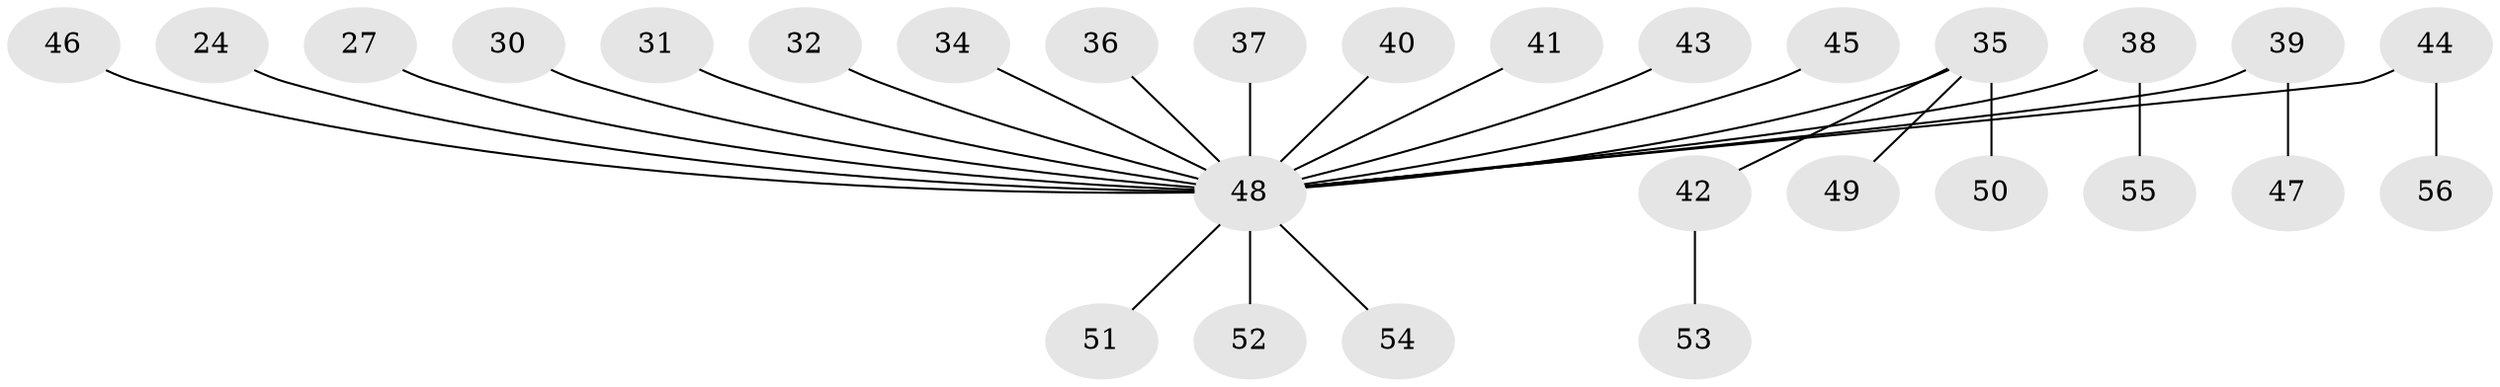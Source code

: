 // original degree distribution, {3: 0.125, 6: 0.03571428571428571, 2: 0.21428571428571427, 1: 0.5178571428571429, 4: 0.10714285714285714}
// Generated by graph-tools (version 1.1) at 2025/52/03/09/25 04:52:50]
// undirected, 28 vertices, 27 edges
graph export_dot {
graph [start="1"]
  node [color=gray90,style=filled];
  24;
  27;
  30;
  31;
  32 [super="+22"];
  34;
  35 [super="+5+29"];
  36;
  37;
  38;
  39;
  40;
  41;
  42;
  43;
  44;
  45;
  46;
  47;
  48 [super="+12+23+15+17+25+18+20+28+26+33+21"];
  49;
  50;
  51;
  52;
  53;
  54;
  55;
  56;
  24 -- 48;
  27 -- 48;
  30 -- 48;
  31 -- 48;
  32 -- 48;
  34 -- 48;
  35 -- 42;
  35 -- 49;
  35 -- 50;
  35 -- 48;
  36 -- 48;
  37 -- 48;
  38 -- 55;
  38 -- 48;
  39 -- 47;
  39 -- 48;
  40 -- 48;
  41 -- 48;
  42 -- 53;
  43 -- 48;
  44 -- 56;
  44 -- 48;
  45 -- 48;
  46 -- 48;
  48 -- 52;
  48 -- 54;
  48 -- 51;
}
